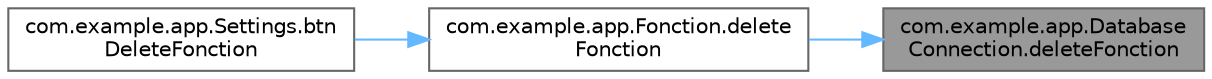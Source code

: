 digraph "com.example.app.DatabaseConnection.deleteFonction"
{
 // LATEX_PDF_SIZE
  bgcolor="transparent";
  edge [fontname=Helvetica,fontsize=10,labelfontname=Helvetica,labelfontsize=10];
  node [fontname=Helvetica,fontsize=10,shape=box,height=0.2,width=0.4];
  rankdir="RL";
  Node1 [id="Node000001",label="com.example.app.Database\lConnection.deleteFonction",height=0.2,width=0.4,color="gray40", fillcolor="grey60", style="filled", fontcolor="black",tooltip=" "];
  Node1 -> Node2 [id="edge5_Node000001_Node000002",dir="back",color="steelblue1",style="solid",tooltip=" "];
  Node2 [id="Node000002",label="com.example.app.Fonction.delete\lFonction",height=0.2,width=0.4,color="grey40", fillcolor="white", style="filled",URL="$classcom_1_1example_1_1app_1_1_fonction.html#a71f4f6f18c998d5cab64b09cfda920b3",tooltip=" "];
  Node2 -> Node3 [id="edge6_Node000002_Node000003",dir="back",color="steelblue1",style="solid",tooltip=" "];
  Node3 [id="Node000003",label="com.example.app.Settings.btn\lDeleteFonction",height=0.2,width=0.4,color="grey40", fillcolor="white", style="filled",URL="$classcom_1_1example_1_1app_1_1_settings.html#a0b386ef841ecacca6c0861d04c340681",tooltip=" "];
}
